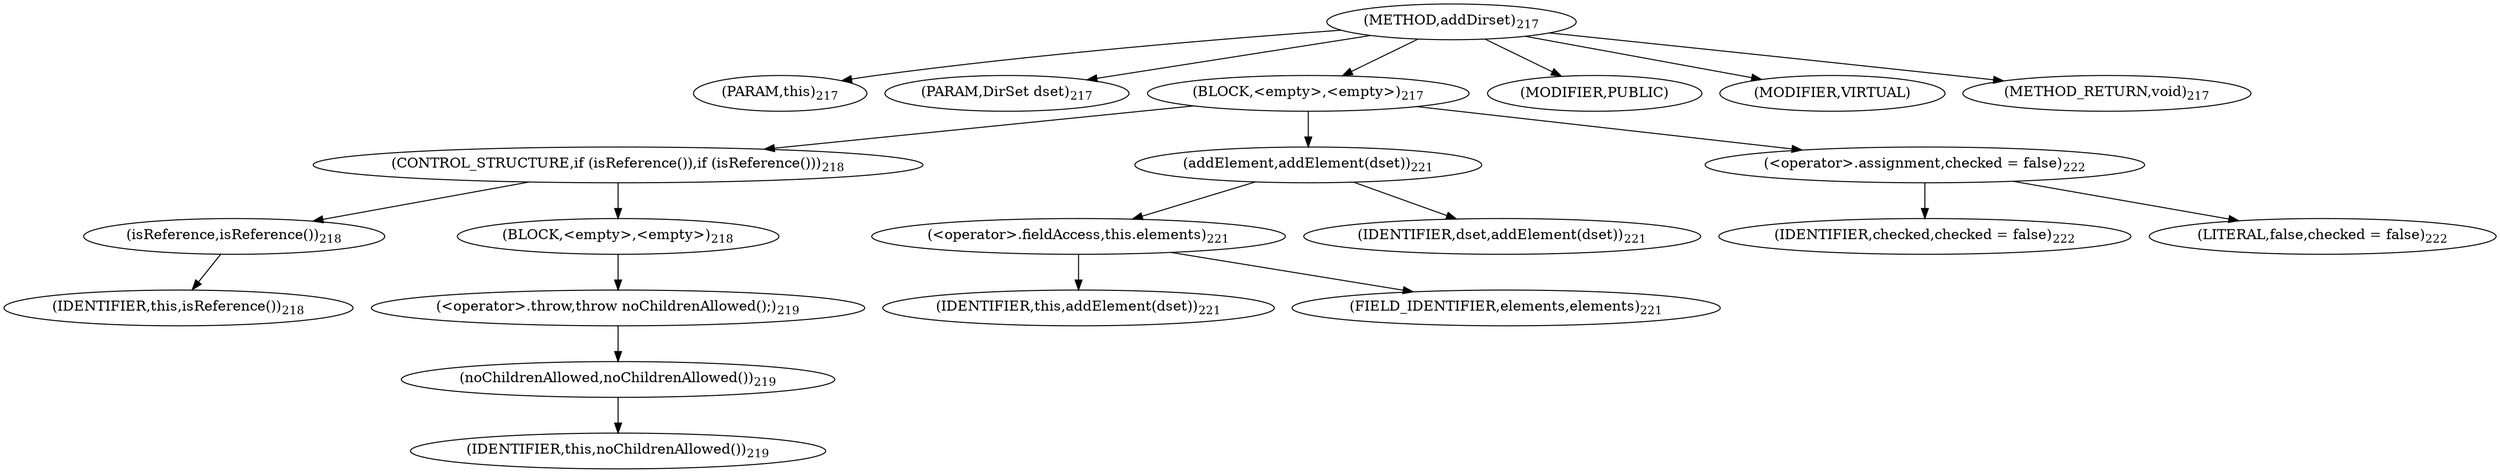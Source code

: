 digraph "addDirset" {  
"350" [label = <(METHOD,addDirset)<SUB>217</SUB>> ]
"50" [label = <(PARAM,this)<SUB>217</SUB>> ]
"351" [label = <(PARAM,DirSet dset)<SUB>217</SUB>> ]
"352" [label = <(BLOCK,&lt;empty&gt;,&lt;empty&gt;)<SUB>217</SUB>> ]
"353" [label = <(CONTROL_STRUCTURE,if (isReference()),if (isReference()))<SUB>218</SUB>> ]
"354" [label = <(isReference,isReference())<SUB>218</SUB>> ]
"49" [label = <(IDENTIFIER,this,isReference())<SUB>218</SUB>> ]
"355" [label = <(BLOCK,&lt;empty&gt;,&lt;empty&gt;)<SUB>218</SUB>> ]
"356" [label = <(&lt;operator&gt;.throw,throw noChildrenAllowed();)<SUB>219</SUB>> ]
"357" [label = <(noChildrenAllowed,noChildrenAllowed())<SUB>219</SUB>> ]
"51" [label = <(IDENTIFIER,this,noChildrenAllowed())<SUB>219</SUB>> ]
"358" [label = <(addElement,addElement(dset))<SUB>221</SUB>> ]
"359" [label = <(&lt;operator&gt;.fieldAccess,this.elements)<SUB>221</SUB>> ]
"360" [label = <(IDENTIFIER,this,addElement(dset))<SUB>221</SUB>> ]
"361" [label = <(FIELD_IDENTIFIER,elements,elements)<SUB>221</SUB>> ]
"362" [label = <(IDENTIFIER,dset,addElement(dset))<SUB>221</SUB>> ]
"363" [label = <(&lt;operator&gt;.assignment,checked = false)<SUB>222</SUB>> ]
"364" [label = <(IDENTIFIER,checked,checked = false)<SUB>222</SUB>> ]
"365" [label = <(LITERAL,false,checked = false)<SUB>222</SUB>> ]
"366" [label = <(MODIFIER,PUBLIC)> ]
"367" [label = <(MODIFIER,VIRTUAL)> ]
"368" [label = <(METHOD_RETURN,void)<SUB>217</SUB>> ]
  "350" -> "50" 
  "350" -> "351" 
  "350" -> "352" 
  "350" -> "366" 
  "350" -> "367" 
  "350" -> "368" 
  "352" -> "353" 
  "352" -> "358" 
  "352" -> "363" 
  "353" -> "354" 
  "353" -> "355" 
  "354" -> "49" 
  "355" -> "356" 
  "356" -> "357" 
  "357" -> "51" 
  "358" -> "359" 
  "358" -> "362" 
  "359" -> "360" 
  "359" -> "361" 
  "363" -> "364" 
  "363" -> "365" 
}
